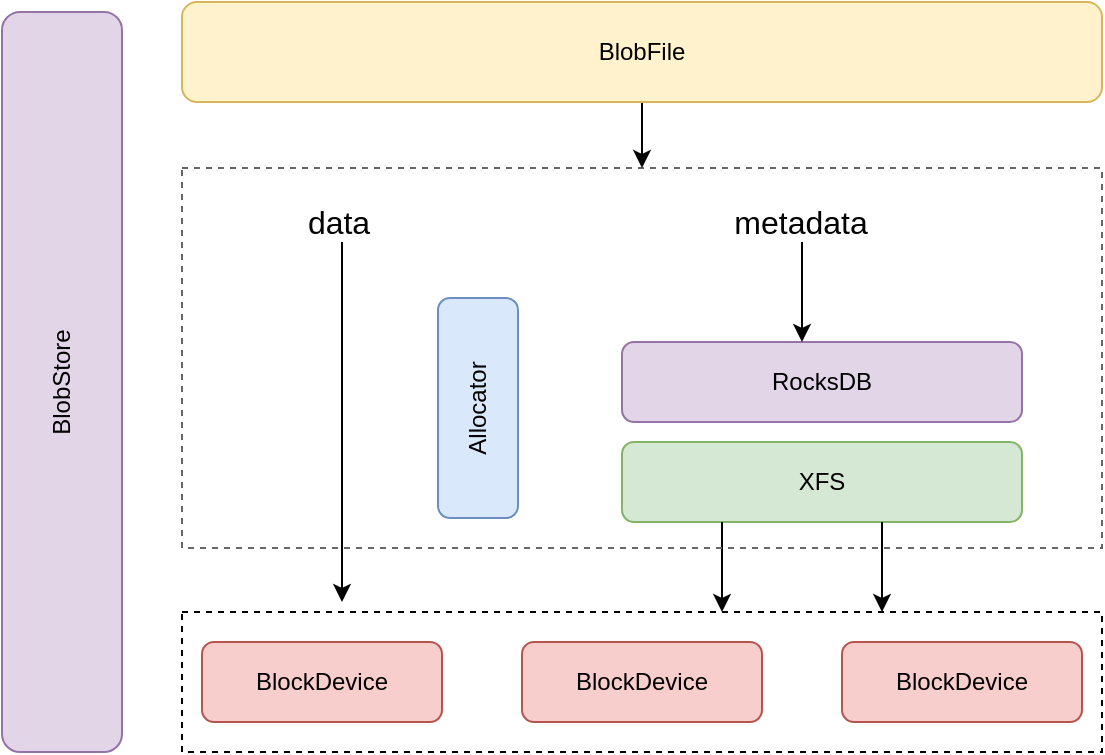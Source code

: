 <mxfile version="24.6.5" type="github">
  <diagram name="第 1 页" id="hEk644xWBqWTwLnJDk1-">
    <mxGraphModel dx="1026" dy="650" grid="0" gridSize="10" guides="1" tooltips="1" connect="1" arrows="1" fold="1" page="1" pageScale="1" pageWidth="827" pageHeight="1169" math="0" shadow="0">
      <root>
        <mxCell id="0" />
        <mxCell id="1" parent="0" />
        <mxCell id="mA4usco_O7YDniZOFgtf-1" value="BlockDevice" style="rounded=1;whiteSpace=wrap;html=1;fillColor=#f8cecc;strokeColor=#b85450;" vertex="1" parent="1">
          <mxGeometry x="280" y="400" width="120" height="40" as="geometry" />
        </mxCell>
        <mxCell id="mA4usco_O7YDniZOFgtf-3" value="BlockDevice" style="rounded=1;whiteSpace=wrap;html=1;fillColor=#f8cecc;strokeColor=#b85450;" vertex="1" parent="1">
          <mxGeometry x="440" y="400" width="120" height="40" as="geometry" />
        </mxCell>
        <mxCell id="mA4usco_O7YDniZOFgtf-4" value="BlockDevice" style="rounded=1;whiteSpace=wrap;html=1;fillColor=#f8cecc;strokeColor=#b85450;" vertex="1" parent="1">
          <mxGeometry x="600" y="400" width="120" height="40" as="geometry" />
        </mxCell>
        <mxCell id="mA4usco_O7YDniZOFgtf-5" value="" style="rounded=0;whiteSpace=wrap;html=1;fillColor=none;dashed=1;" vertex="1" parent="1">
          <mxGeometry x="270" y="385" width="460" height="70" as="geometry" />
        </mxCell>
        <mxCell id="mA4usco_O7YDniZOFgtf-6" value="" style="endArrow=classic;html=1;rounded=0;" edge="1" parent="1">
          <mxGeometry width="50" height="50" relative="1" as="geometry">
            <mxPoint x="350" y="200" as="sourcePoint" />
            <mxPoint x="350" y="380" as="targetPoint" />
          </mxGeometry>
        </mxCell>
        <mxCell id="mA4usco_O7YDniZOFgtf-7" value="Allocator" style="rounded=1;whiteSpace=wrap;html=1;fillColor=#dae8fc;strokeColor=#6c8ebf;rotation=-90;" vertex="1" parent="1">
          <mxGeometry x="363" y="263" width="110" height="40" as="geometry" />
        </mxCell>
        <mxCell id="mA4usco_O7YDniZOFgtf-9" value="RocksDB" style="rounded=1;whiteSpace=wrap;html=1;fillColor=#e1d5e7;strokeColor=#9673a6;" vertex="1" parent="1">
          <mxGeometry x="490" y="250" width="200" height="40" as="geometry" />
        </mxCell>
        <mxCell id="mA4usco_O7YDniZOFgtf-10" value="XFS" style="rounded=1;whiteSpace=wrap;html=1;fillColor=#d5e8d4;strokeColor=#82b366;" vertex="1" parent="1">
          <mxGeometry x="490" y="300" width="200" height="40" as="geometry" />
        </mxCell>
        <mxCell id="mA4usco_O7YDniZOFgtf-13" value="" style="endArrow=classic;html=1;rounded=0;" edge="1" parent="1">
          <mxGeometry width="50" height="50" relative="1" as="geometry">
            <mxPoint x="540" y="340" as="sourcePoint" />
            <mxPoint x="540" y="385" as="targetPoint" />
          </mxGeometry>
        </mxCell>
        <mxCell id="mA4usco_O7YDniZOFgtf-14" value="" style="endArrow=classic;html=1;rounded=0;" edge="1" parent="1">
          <mxGeometry width="50" height="50" relative="1" as="geometry">
            <mxPoint x="620" y="340" as="sourcePoint" />
            <mxPoint x="620" y="385" as="targetPoint" />
          </mxGeometry>
        </mxCell>
        <mxCell id="mA4usco_O7YDniZOFgtf-15" value="" style="endArrow=classic;html=1;rounded=0;" edge="1" parent="1">
          <mxGeometry width="50" height="50" relative="1" as="geometry">
            <mxPoint x="580" y="200" as="sourcePoint" />
            <mxPoint x="580" y="250" as="targetPoint" />
          </mxGeometry>
        </mxCell>
        <mxCell id="mA4usco_O7YDniZOFgtf-16" value="metadata" style="text;html=1;align=center;verticalAlign=middle;resizable=0;points=[];autosize=1;strokeColor=none;fillColor=none;fontSize=16;" vertex="1" parent="1">
          <mxGeometry x="534" y="175" width="90" height="30" as="geometry" />
        </mxCell>
        <mxCell id="mA4usco_O7YDniZOFgtf-17" value="data" style="text;html=1;align=center;verticalAlign=middle;resizable=0;points=[];autosize=1;strokeColor=none;fillColor=none;fontSize=16;" vertex="1" parent="1">
          <mxGeometry x="323" y="175" width="50" height="30" as="geometry" />
        </mxCell>
        <mxCell id="mA4usco_O7YDniZOFgtf-18" value="" style="rounded=0;whiteSpace=wrap;html=1;fillColor=none;dashed=1;fontColor=#333333;strokeColor=#666666;" vertex="1" parent="1">
          <mxGeometry x="270" y="163" width="460" height="190" as="geometry" />
        </mxCell>
        <mxCell id="mA4usco_O7YDniZOFgtf-21" value="" style="edgeStyle=orthogonalEdgeStyle;rounded=0;orthogonalLoop=1;jettySize=auto;html=1;" edge="1" parent="1" source="mA4usco_O7YDniZOFgtf-19" target="mA4usco_O7YDniZOFgtf-18">
          <mxGeometry relative="1" as="geometry" />
        </mxCell>
        <mxCell id="mA4usco_O7YDniZOFgtf-19" value="BlobFile" style="rounded=1;whiteSpace=wrap;html=1;fillColor=#fff2cc;strokeColor=#d6b656;" vertex="1" parent="1">
          <mxGeometry x="270" y="80" width="460" height="50" as="geometry" />
        </mxCell>
        <mxCell id="mA4usco_O7YDniZOFgtf-42" value="BlobStore" style="rounded=1;whiteSpace=wrap;html=1;rotation=-90;fillColor=#e1d5e7;strokeColor=#9673a6;" vertex="1" parent="1">
          <mxGeometry x="25" y="240" width="370" height="60" as="geometry" />
        </mxCell>
      </root>
    </mxGraphModel>
  </diagram>
</mxfile>

